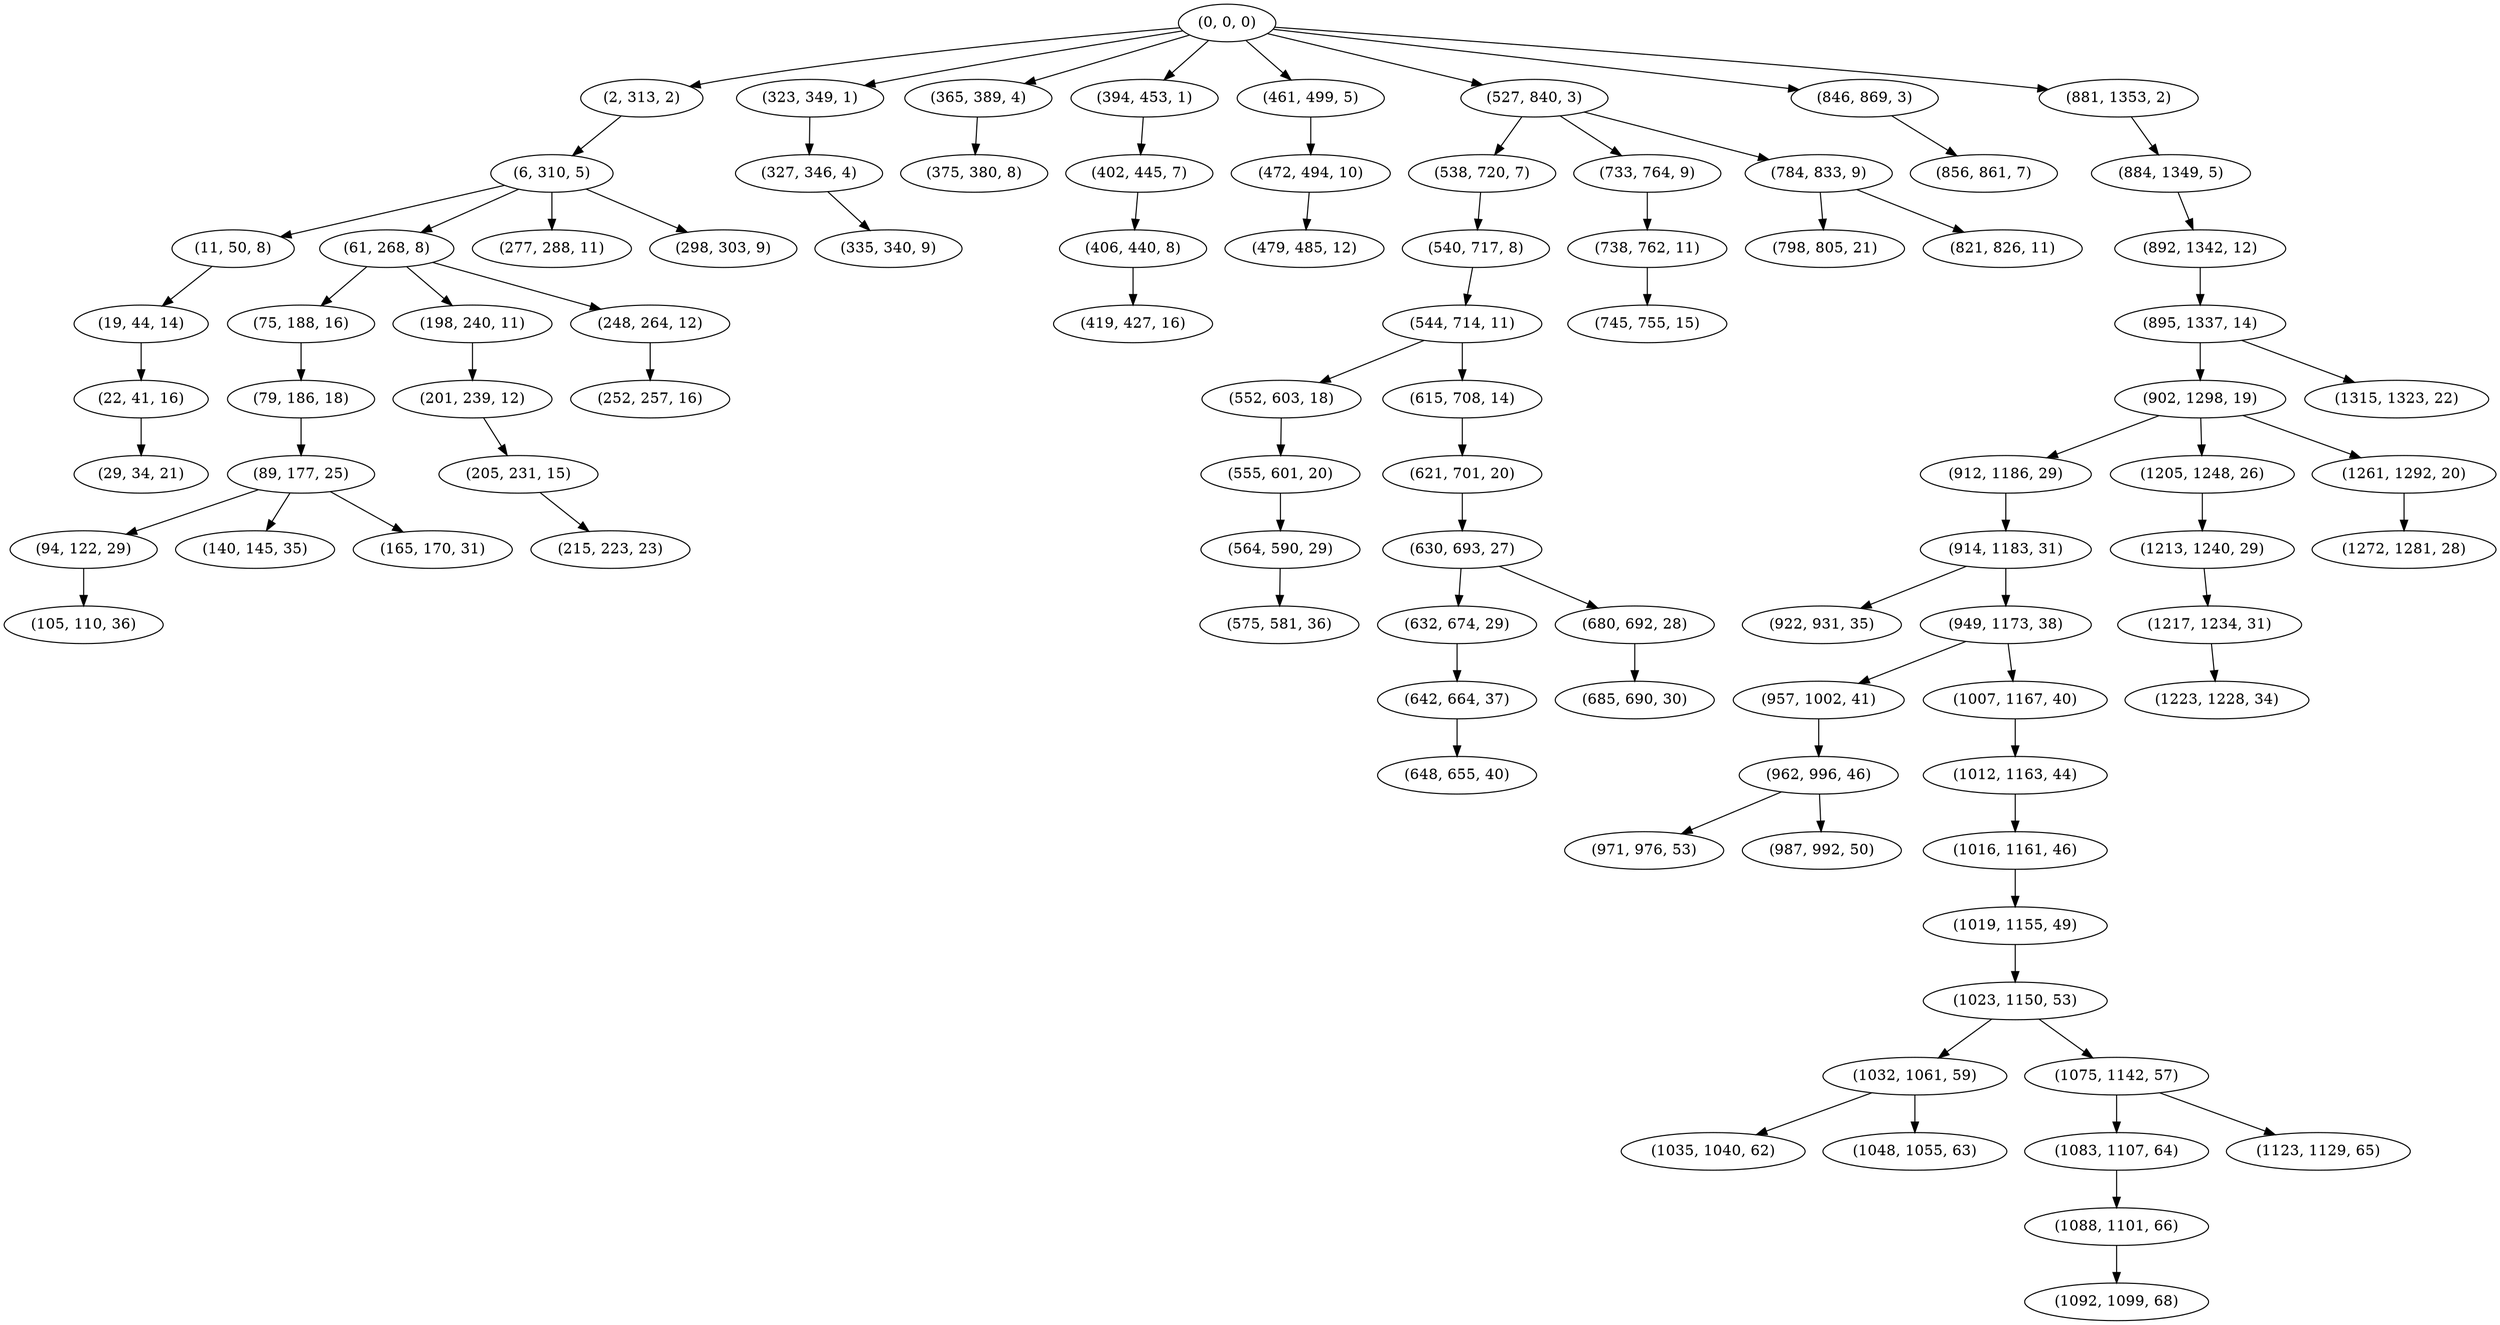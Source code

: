digraph tree {
    "(0, 0, 0)";
    "(2, 313, 2)";
    "(6, 310, 5)";
    "(11, 50, 8)";
    "(19, 44, 14)";
    "(22, 41, 16)";
    "(29, 34, 21)";
    "(61, 268, 8)";
    "(75, 188, 16)";
    "(79, 186, 18)";
    "(89, 177, 25)";
    "(94, 122, 29)";
    "(105, 110, 36)";
    "(140, 145, 35)";
    "(165, 170, 31)";
    "(198, 240, 11)";
    "(201, 239, 12)";
    "(205, 231, 15)";
    "(215, 223, 23)";
    "(248, 264, 12)";
    "(252, 257, 16)";
    "(277, 288, 11)";
    "(298, 303, 9)";
    "(323, 349, 1)";
    "(327, 346, 4)";
    "(335, 340, 9)";
    "(365, 389, 4)";
    "(375, 380, 8)";
    "(394, 453, 1)";
    "(402, 445, 7)";
    "(406, 440, 8)";
    "(419, 427, 16)";
    "(461, 499, 5)";
    "(472, 494, 10)";
    "(479, 485, 12)";
    "(527, 840, 3)";
    "(538, 720, 7)";
    "(540, 717, 8)";
    "(544, 714, 11)";
    "(552, 603, 18)";
    "(555, 601, 20)";
    "(564, 590, 29)";
    "(575, 581, 36)";
    "(615, 708, 14)";
    "(621, 701, 20)";
    "(630, 693, 27)";
    "(632, 674, 29)";
    "(642, 664, 37)";
    "(648, 655, 40)";
    "(680, 692, 28)";
    "(685, 690, 30)";
    "(733, 764, 9)";
    "(738, 762, 11)";
    "(745, 755, 15)";
    "(784, 833, 9)";
    "(798, 805, 21)";
    "(821, 826, 11)";
    "(846, 869, 3)";
    "(856, 861, 7)";
    "(881, 1353, 2)";
    "(884, 1349, 5)";
    "(892, 1342, 12)";
    "(895, 1337, 14)";
    "(902, 1298, 19)";
    "(912, 1186, 29)";
    "(914, 1183, 31)";
    "(922, 931, 35)";
    "(949, 1173, 38)";
    "(957, 1002, 41)";
    "(962, 996, 46)";
    "(971, 976, 53)";
    "(987, 992, 50)";
    "(1007, 1167, 40)";
    "(1012, 1163, 44)";
    "(1016, 1161, 46)";
    "(1019, 1155, 49)";
    "(1023, 1150, 53)";
    "(1032, 1061, 59)";
    "(1035, 1040, 62)";
    "(1048, 1055, 63)";
    "(1075, 1142, 57)";
    "(1083, 1107, 64)";
    "(1088, 1101, 66)";
    "(1092, 1099, 68)";
    "(1123, 1129, 65)";
    "(1205, 1248, 26)";
    "(1213, 1240, 29)";
    "(1217, 1234, 31)";
    "(1223, 1228, 34)";
    "(1261, 1292, 20)";
    "(1272, 1281, 28)";
    "(1315, 1323, 22)";
    "(0, 0, 0)" -> "(2, 313, 2)";
    "(0, 0, 0)" -> "(323, 349, 1)";
    "(0, 0, 0)" -> "(365, 389, 4)";
    "(0, 0, 0)" -> "(394, 453, 1)";
    "(0, 0, 0)" -> "(461, 499, 5)";
    "(0, 0, 0)" -> "(527, 840, 3)";
    "(0, 0, 0)" -> "(846, 869, 3)";
    "(0, 0, 0)" -> "(881, 1353, 2)";
    "(2, 313, 2)" -> "(6, 310, 5)";
    "(6, 310, 5)" -> "(11, 50, 8)";
    "(6, 310, 5)" -> "(61, 268, 8)";
    "(6, 310, 5)" -> "(277, 288, 11)";
    "(6, 310, 5)" -> "(298, 303, 9)";
    "(11, 50, 8)" -> "(19, 44, 14)";
    "(19, 44, 14)" -> "(22, 41, 16)";
    "(22, 41, 16)" -> "(29, 34, 21)";
    "(61, 268, 8)" -> "(75, 188, 16)";
    "(61, 268, 8)" -> "(198, 240, 11)";
    "(61, 268, 8)" -> "(248, 264, 12)";
    "(75, 188, 16)" -> "(79, 186, 18)";
    "(79, 186, 18)" -> "(89, 177, 25)";
    "(89, 177, 25)" -> "(94, 122, 29)";
    "(89, 177, 25)" -> "(140, 145, 35)";
    "(89, 177, 25)" -> "(165, 170, 31)";
    "(94, 122, 29)" -> "(105, 110, 36)";
    "(198, 240, 11)" -> "(201, 239, 12)";
    "(201, 239, 12)" -> "(205, 231, 15)";
    "(205, 231, 15)" -> "(215, 223, 23)";
    "(248, 264, 12)" -> "(252, 257, 16)";
    "(323, 349, 1)" -> "(327, 346, 4)";
    "(327, 346, 4)" -> "(335, 340, 9)";
    "(365, 389, 4)" -> "(375, 380, 8)";
    "(394, 453, 1)" -> "(402, 445, 7)";
    "(402, 445, 7)" -> "(406, 440, 8)";
    "(406, 440, 8)" -> "(419, 427, 16)";
    "(461, 499, 5)" -> "(472, 494, 10)";
    "(472, 494, 10)" -> "(479, 485, 12)";
    "(527, 840, 3)" -> "(538, 720, 7)";
    "(527, 840, 3)" -> "(733, 764, 9)";
    "(527, 840, 3)" -> "(784, 833, 9)";
    "(538, 720, 7)" -> "(540, 717, 8)";
    "(540, 717, 8)" -> "(544, 714, 11)";
    "(544, 714, 11)" -> "(552, 603, 18)";
    "(544, 714, 11)" -> "(615, 708, 14)";
    "(552, 603, 18)" -> "(555, 601, 20)";
    "(555, 601, 20)" -> "(564, 590, 29)";
    "(564, 590, 29)" -> "(575, 581, 36)";
    "(615, 708, 14)" -> "(621, 701, 20)";
    "(621, 701, 20)" -> "(630, 693, 27)";
    "(630, 693, 27)" -> "(632, 674, 29)";
    "(630, 693, 27)" -> "(680, 692, 28)";
    "(632, 674, 29)" -> "(642, 664, 37)";
    "(642, 664, 37)" -> "(648, 655, 40)";
    "(680, 692, 28)" -> "(685, 690, 30)";
    "(733, 764, 9)" -> "(738, 762, 11)";
    "(738, 762, 11)" -> "(745, 755, 15)";
    "(784, 833, 9)" -> "(798, 805, 21)";
    "(784, 833, 9)" -> "(821, 826, 11)";
    "(846, 869, 3)" -> "(856, 861, 7)";
    "(881, 1353, 2)" -> "(884, 1349, 5)";
    "(884, 1349, 5)" -> "(892, 1342, 12)";
    "(892, 1342, 12)" -> "(895, 1337, 14)";
    "(895, 1337, 14)" -> "(902, 1298, 19)";
    "(895, 1337, 14)" -> "(1315, 1323, 22)";
    "(902, 1298, 19)" -> "(912, 1186, 29)";
    "(902, 1298, 19)" -> "(1205, 1248, 26)";
    "(902, 1298, 19)" -> "(1261, 1292, 20)";
    "(912, 1186, 29)" -> "(914, 1183, 31)";
    "(914, 1183, 31)" -> "(922, 931, 35)";
    "(914, 1183, 31)" -> "(949, 1173, 38)";
    "(949, 1173, 38)" -> "(957, 1002, 41)";
    "(949, 1173, 38)" -> "(1007, 1167, 40)";
    "(957, 1002, 41)" -> "(962, 996, 46)";
    "(962, 996, 46)" -> "(971, 976, 53)";
    "(962, 996, 46)" -> "(987, 992, 50)";
    "(1007, 1167, 40)" -> "(1012, 1163, 44)";
    "(1012, 1163, 44)" -> "(1016, 1161, 46)";
    "(1016, 1161, 46)" -> "(1019, 1155, 49)";
    "(1019, 1155, 49)" -> "(1023, 1150, 53)";
    "(1023, 1150, 53)" -> "(1032, 1061, 59)";
    "(1023, 1150, 53)" -> "(1075, 1142, 57)";
    "(1032, 1061, 59)" -> "(1035, 1040, 62)";
    "(1032, 1061, 59)" -> "(1048, 1055, 63)";
    "(1075, 1142, 57)" -> "(1083, 1107, 64)";
    "(1075, 1142, 57)" -> "(1123, 1129, 65)";
    "(1083, 1107, 64)" -> "(1088, 1101, 66)";
    "(1088, 1101, 66)" -> "(1092, 1099, 68)";
    "(1205, 1248, 26)" -> "(1213, 1240, 29)";
    "(1213, 1240, 29)" -> "(1217, 1234, 31)";
    "(1217, 1234, 31)" -> "(1223, 1228, 34)";
    "(1261, 1292, 20)" -> "(1272, 1281, 28)";
}
